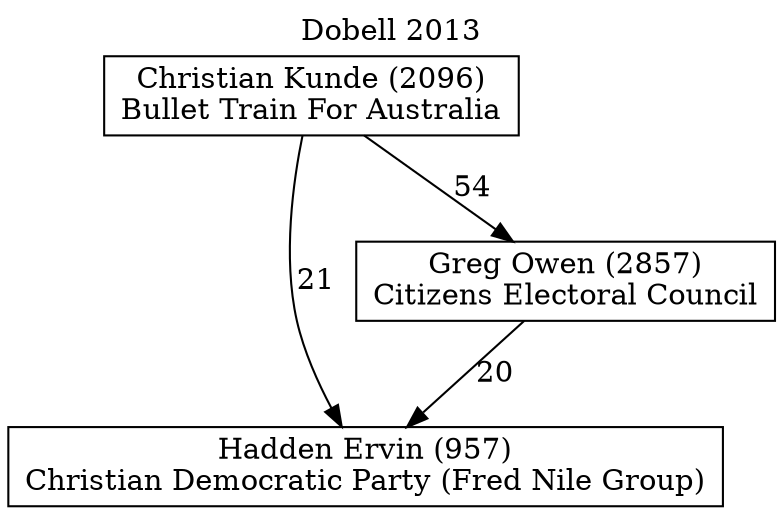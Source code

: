 // House preference flow
digraph "Hadden Ervin (957)_Dobell_2013" {
	graph [label="Dobell 2013" labelloc=t mclimit=10]
	node [shape=box]
	"Hadden Ervin (957)" [label="Hadden Ervin (957)
Christian Democratic Party (Fred Nile Group)"]
	"Greg Owen (2857)" [label="Greg Owen (2857)
Citizens Electoral Council"]
	"Christian Kunde (2096)" [label="Christian Kunde (2096)
Bullet Train For Australia"]
	"Greg Owen (2857)" -> "Hadden Ervin (957)" [label=20]
	"Christian Kunde (2096)" -> "Greg Owen (2857)" [label=54]
	"Christian Kunde (2096)" -> "Hadden Ervin (957)" [label=21]
}
